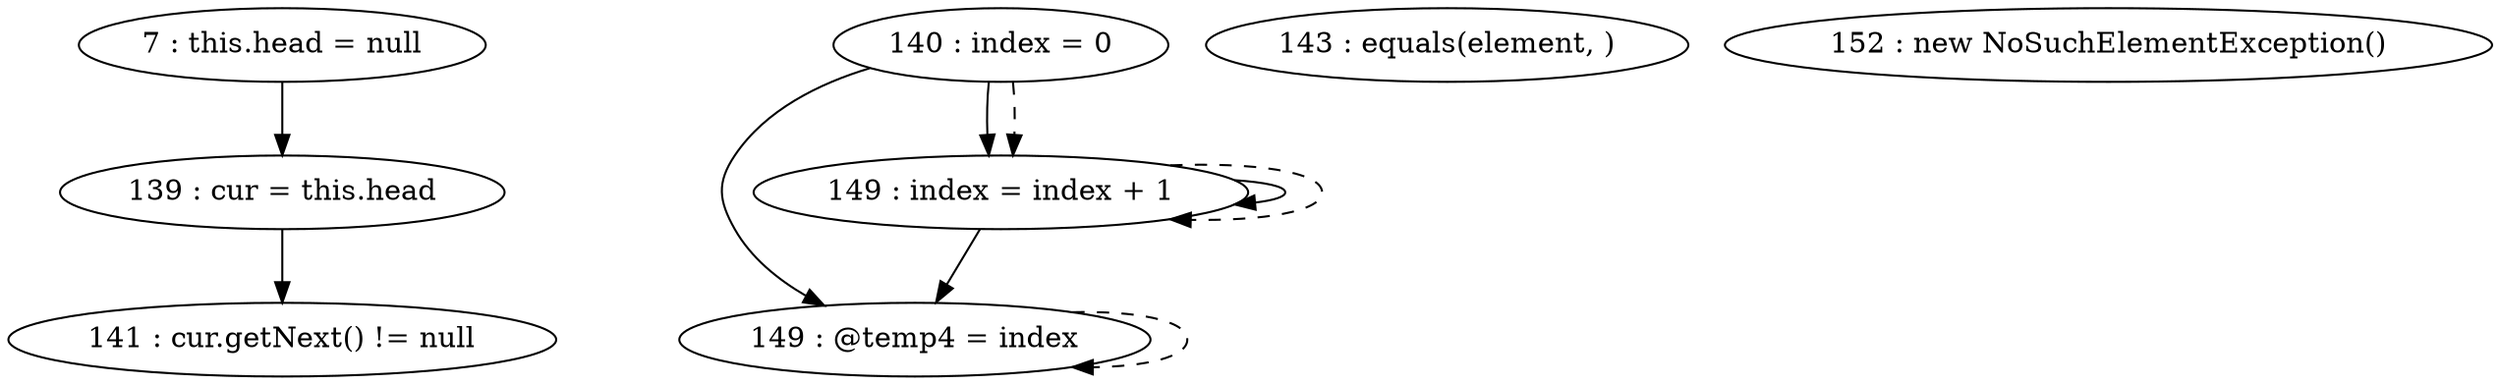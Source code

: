 digraph G {
"7 : this.head = null"
"7 : this.head = null" -> "139 : cur = this.head"
"139 : cur = this.head"
"139 : cur = this.head" -> "141 : cur.getNext() != null"
"140 : index = 0"
"140 : index = 0" -> "149 : @temp4 = index"
"140 : index = 0" -> "149 : index = index + 1"
"140 : index = 0" -> "149 : index = index + 1" [style=dashed]
"141 : cur.getNext() != null"
"143 : equals(element, )"
"152 : new NoSuchElementException()"
"149 : @temp4 = index"
"149 : @temp4 = index" -> "149 : @temp4 = index" [style=dashed]
"149 : index = index + 1"
"149 : index = index + 1" -> "149 : @temp4 = index"
"149 : index = index + 1" -> "149 : index = index + 1"
"149 : index = index + 1" -> "149 : index = index + 1" [style=dashed]
"141 : cur.getNext() != null"
}